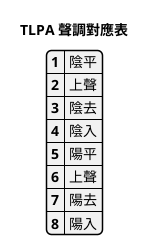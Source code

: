 @startjson
title TLPA 聲調對應表
{
    "1": "陰平",
    "2": "上聲",
    "3": "陰去",
    "4": "陰入",
    "5": "陽平",
    "6": "上聲",
    "7": "陽去",
    "8": "陽入"
}
@endjson